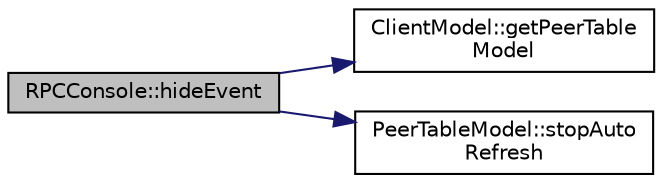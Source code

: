 digraph "RPCConsole::hideEvent"
{
  edge [fontname="Helvetica",fontsize="10",labelfontname="Helvetica",labelfontsize="10"];
  node [fontname="Helvetica",fontsize="10",shape=record];
  rankdir="LR";
  Node67 [label="RPCConsole::hideEvent",height=0.2,width=0.4,color="black", fillcolor="grey75", style="filled", fontcolor="black"];
  Node67 -> Node68 [color="midnightblue",fontsize="10",style="solid",fontname="Helvetica"];
  Node68 [label="ClientModel::getPeerTable\lModel",height=0.2,width=0.4,color="black", fillcolor="white", style="filled",URL="$df/d25/class_client_model.html#a643fc112ce94f50ac7187ecdf3c75360"];
  Node67 -> Node69 [color="midnightblue",fontsize="10",style="solid",fontname="Helvetica"];
  Node69 [label="PeerTableModel::stopAuto\lRefresh",height=0.2,width=0.4,color="black", fillcolor="white", style="filled",URL="$d7/d25/class_peer_table_model.html#a2a738ac95fc16e0e1db9693eadc4f8b4"];
}
